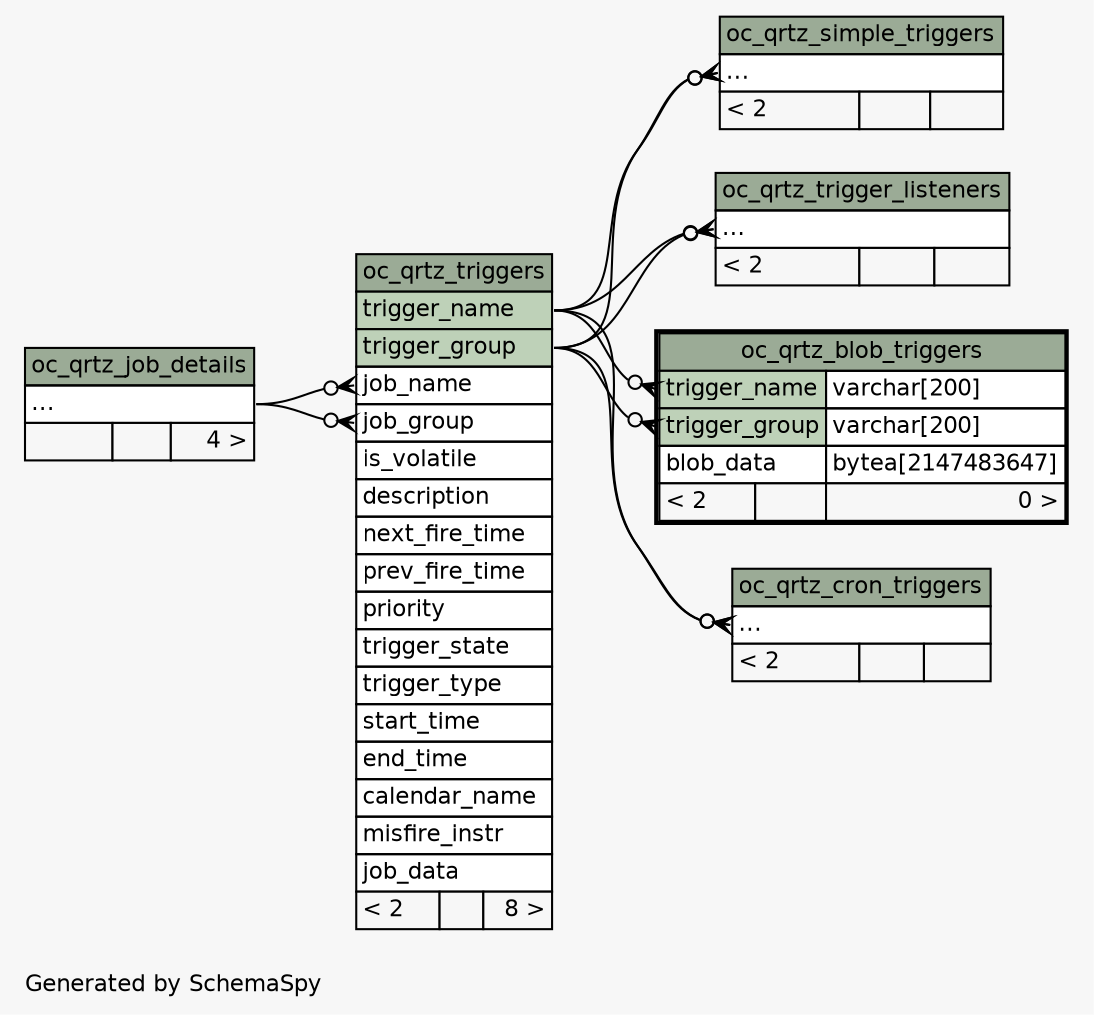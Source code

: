 // dot 2.28.0 on Windows Vista 6.0
// SchemaSpy rev 590
digraph "twoDegreesRelationshipsDiagram" {
  graph [
    rankdir="RL"
    bgcolor="#f7f7f7"
    label="\nGenerated by SchemaSpy"
    labeljust="l"
    nodesep="0.18"
    ranksep="0.46"
    fontname="Helvetica"
    fontsize="11"
  ];
  node [
    fontname="Helvetica"
    fontsize="11"
    shape="plaintext"
  ];
  edge [
    arrowsize="0.8"
  ];
  "oc_qrtz_blob_triggers":"trigger_group":w -> "oc_qrtz_triggers":"trigger_group":e [arrowhead=none dir=back arrowtail=crowodot];
  "oc_qrtz_blob_triggers":"trigger_name":w -> "oc_qrtz_triggers":"trigger_name":e [arrowhead=none dir=back arrowtail=crowodot];
  "oc_qrtz_cron_triggers":"elipses":w -> "oc_qrtz_triggers":"trigger_group":e [arrowhead=none dir=back arrowtail=crowodot];
  "oc_qrtz_cron_triggers":"elipses":w -> "oc_qrtz_triggers":"trigger_name":e [arrowhead=none dir=back arrowtail=crowodot];
  "oc_qrtz_simple_triggers":"elipses":w -> "oc_qrtz_triggers":"trigger_group":e [arrowhead=none dir=back arrowtail=crowodot];
  "oc_qrtz_simple_triggers":"elipses":w -> "oc_qrtz_triggers":"trigger_name":e [arrowhead=none dir=back arrowtail=crowodot];
  "oc_qrtz_trigger_listeners":"elipses":w -> "oc_qrtz_triggers":"trigger_group":e [arrowhead=none dir=back arrowtail=crowodot];
  "oc_qrtz_trigger_listeners":"elipses":w -> "oc_qrtz_triggers":"trigger_name":e [arrowhead=none dir=back arrowtail=crowodot];
  "oc_qrtz_triggers":"job_group":w -> "oc_qrtz_job_details":"elipses":e [arrowhead=none dir=back arrowtail=crowodot];
  "oc_qrtz_triggers":"job_name":w -> "oc_qrtz_job_details":"elipses":e [arrowhead=none dir=back arrowtail=crowodot];
  "oc_qrtz_blob_triggers" [
    label=<
    <TABLE BORDER="2" CELLBORDER="1" CELLSPACING="0" BGCOLOR="#ffffff">
      <TR><TD COLSPAN="3" BGCOLOR="#9bab96" ALIGN="CENTER">oc_qrtz_blob_triggers</TD></TR>
      <TR><TD PORT="trigger_name" COLSPAN="2" BGCOLOR="#bed1b8" ALIGN="LEFT">trigger_name</TD><TD PORT="trigger_name.type" ALIGN="LEFT">varchar[200]</TD></TR>
      <TR><TD PORT="trigger_group" COLSPAN="2" BGCOLOR="#bed1b8" ALIGN="LEFT">trigger_group</TD><TD PORT="trigger_group.type" ALIGN="LEFT">varchar[200]</TD></TR>
      <TR><TD PORT="blob_data" COLSPAN="2" ALIGN="LEFT">blob_data</TD><TD PORT="blob_data.type" ALIGN="LEFT">bytea[2147483647]</TD></TR>
      <TR><TD ALIGN="LEFT" BGCOLOR="#f7f7f7">&lt; 2</TD><TD ALIGN="RIGHT" BGCOLOR="#f7f7f7">  </TD><TD ALIGN="RIGHT" BGCOLOR="#f7f7f7">0 &gt;</TD></TR>
    </TABLE>>
    URL="oc_qrtz_blob_triggers.html"
    tooltip="oc_qrtz_blob_triggers"
  ];
  "oc_qrtz_cron_triggers" [
    label=<
    <TABLE BORDER="0" CELLBORDER="1" CELLSPACING="0" BGCOLOR="#ffffff">
      <TR><TD COLSPAN="3" BGCOLOR="#9bab96" ALIGN="CENTER">oc_qrtz_cron_triggers</TD></TR>
      <TR><TD PORT="elipses" COLSPAN="3" ALIGN="LEFT">...</TD></TR>
      <TR><TD ALIGN="LEFT" BGCOLOR="#f7f7f7">&lt; 2</TD><TD ALIGN="RIGHT" BGCOLOR="#f7f7f7">  </TD><TD ALIGN="RIGHT" BGCOLOR="#f7f7f7">  </TD></TR>
    </TABLE>>
    URL="oc_qrtz_cron_triggers.html"
    tooltip="oc_qrtz_cron_triggers"
  ];
  "oc_qrtz_job_details" [
    label=<
    <TABLE BORDER="0" CELLBORDER="1" CELLSPACING="0" BGCOLOR="#ffffff">
      <TR><TD COLSPAN="3" BGCOLOR="#9bab96" ALIGN="CENTER">oc_qrtz_job_details</TD></TR>
      <TR><TD PORT="elipses" COLSPAN="3" ALIGN="LEFT">...</TD></TR>
      <TR><TD ALIGN="LEFT" BGCOLOR="#f7f7f7">  </TD><TD ALIGN="RIGHT" BGCOLOR="#f7f7f7">  </TD><TD ALIGN="RIGHT" BGCOLOR="#f7f7f7">4 &gt;</TD></TR>
    </TABLE>>
    URL="oc_qrtz_job_details.html"
    tooltip="oc_qrtz_job_details"
  ];
  "oc_qrtz_simple_triggers" [
    label=<
    <TABLE BORDER="0" CELLBORDER="1" CELLSPACING="0" BGCOLOR="#ffffff">
      <TR><TD COLSPAN="3" BGCOLOR="#9bab96" ALIGN="CENTER">oc_qrtz_simple_triggers</TD></TR>
      <TR><TD PORT="elipses" COLSPAN="3" ALIGN="LEFT">...</TD></TR>
      <TR><TD ALIGN="LEFT" BGCOLOR="#f7f7f7">&lt; 2</TD><TD ALIGN="RIGHT" BGCOLOR="#f7f7f7">  </TD><TD ALIGN="RIGHT" BGCOLOR="#f7f7f7">  </TD></TR>
    </TABLE>>
    URL="oc_qrtz_simple_triggers.html"
    tooltip="oc_qrtz_simple_triggers"
  ];
  "oc_qrtz_trigger_listeners" [
    label=<
    <TABLE BORDER="0" CELLBORDER="1" CELLSPACING="0" BGCOLOR="#ffffff">
      <TR><TD COLSPAN="3" BGCOLOR="#9bab96" ALIGN="CENTER">oc_qrtz_trigger_listeners</TD></TR>
      <TR><TD PORT="elipses" COLSPAN="3" ALIGN="LEFT">...</TD></TR>
      <TR><TD ALIGN="LEFT" BGCOLOR="#f7f7f7">&lt; 2</TD><TD ALIGN="RIGHT" BGCOLOR="#f7f7f7">  </TD><TD ALIGN="RIGHT" BGCOLOR="#f7f7f7">  </TD></TR>
    </TABLE>>
    URL="oc_qrtz_trigger_listeners.html"
    tooltip="oc_qrtz_trigger_listeners"
  ];
  "oc_qrtz_triggers" [
    label=<
    <TABLE BORDER="0" CELLBORDER="1" CELLSPACING="0" BGCOLOR="#ffffff">
      <TR><TD COLSPAN="3" BGCOLOR="#9bab96" ALIGN="CENTER">oc_qrtz_triggers</TD></TR>
      <TR><TD PORT="trigger_name" COLSPAN="3" BGCOLOR="#bed1b8" ALIGN="LEFT">trigger_name</TD></TR>
      <TR><TD PORT="trigger_group" COLSPAN="3" BGCOLOR="#bed1b8" ALIGN="LEFT">trigger_group</TD></TR>
      <TR><TD PORT="job_name" COLSPAN="3" ALIGN="LEFT">job_name</TD></TR>
      <TR><TD PORT="job_group" COLSPAN="3" ALIGN="LEFT">job_group</TD></TR>
      <TR><TD PORT="is_volatile" COLSPAN="3" ALIGN="LEFT">is_volatile</TD></TR>
      <TR><TD PORT="description" COLSPAN="3" ALIGN="LEFT">description</TD></TR>
      <TR><TD PORT="next_fire_time" COLSPAN="3" ALIGN="LEFT">next_fire_time</TD></TR>
      <TR><TD PORT="prev_fire_time" COLSPAN="3" ALIGN="LEFT">prev_fire_time</TD></TR>
      <TR><TD PORT="priority" COLSPAN="3" ALIGN="LEFT">priority</TD></TR>
      <TR><TD PORT="trigger_state" COLSPAN="3" ALIGN="LEFT">trigger_state</TD></TR>
      <TR><TD PORT="trigger_type" COLSPAN="3" ALIGN="LEFT">trigger_type</TD></TR>
      <TR><TD PORT="start_time" COLSPAN="3" ALIGN="LEFT">start_time</TD></TR>
      <TR><TD PORT="end_time" COLSPAN="3" ALIGN="LEFT">end_time</TD></TR>
      <TR><TD PORT="calendar_name" COLSPAN="3" ALIGN="LEFT">calendar_name</TD></TR>
      <TR><TD PORT="misfire_instr" COLSPAN="3" ALIGN="LEFT">misfire_instr</TD></TR>
      <TR><TD PORT="job_data" COLSPAN="3" ALIGN="LEFT">job_data</TD></TR>
      <TR><TD ALIGN="LEFT" BGCOLOR="#f7f7f7">&lt; 2</TD><TD ALIGN="RIGHT" BGCOLOR="#f7f7f7">  </TD><TD ALIGN="RIGHT" BGCOLOR="#f7f7f7">8 &gt;</TD></TR>
    </TABLE>>
    URL="oc_qrtz_triggers.html"
    tooltip="oc_qrtz_triggers"
  ];
}
